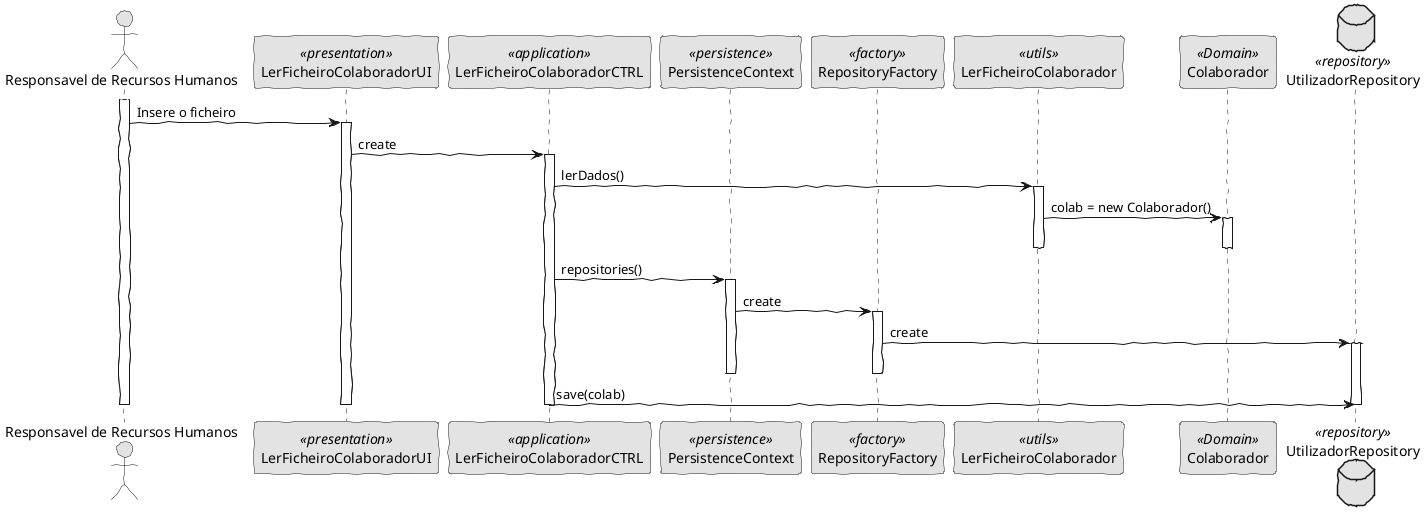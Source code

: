 @startuml
'http://plantuml.com/skinparam.html
skinparam handwritten true
skinparam monochrome true
skinparam packageStyle rect
skinparam defaultFontName FG Virgil
skinparam shadowing false

Actor "Responsavel de Recursos Humanos" as Actor
participant LerFicheiroColaboradorUI as UI <<presentation>>
participant LerFicheiroColaboradorCTRL as Controller <<application>>
participant PersistenceContext as Persistence <<persistence>>
participant RepositoryFactory as Factory <<factory>>
participant LerFicheiroColaborador as LerFicheiroColaborador <<utils>>
participant Colaborador as Colaborador <<Domain>>
database UtilizadorRepository as CRepository <<repository>>


activate Actor
      Actor -> UI: Insere o ficheiro
    activate UI
      UI -> Controller: create
    activate Controller
      Controller -> LerFicheiroColaborador: lerDados()
    activate LerFicheiroColaborador
      LerFicheiroColaborador -> Colaborador: colab = new Colaborador()
    activate Colaborador
    deactivate Colaborador
    deactivate LerFicheiroColaborador
    Controller -> Persistence: repositories()
    activate Persistence
      Persistence -> Factory: create
    activate Factory
      Factory -> CRepository: create
    activate CRepository
    deactivate Factory
    deactivate Persistence
      Controller -> CRepository: save(colab)
    deactivate CRepository
    deactivate Controller
    deactivate UI

deactivate Actor
@enduml